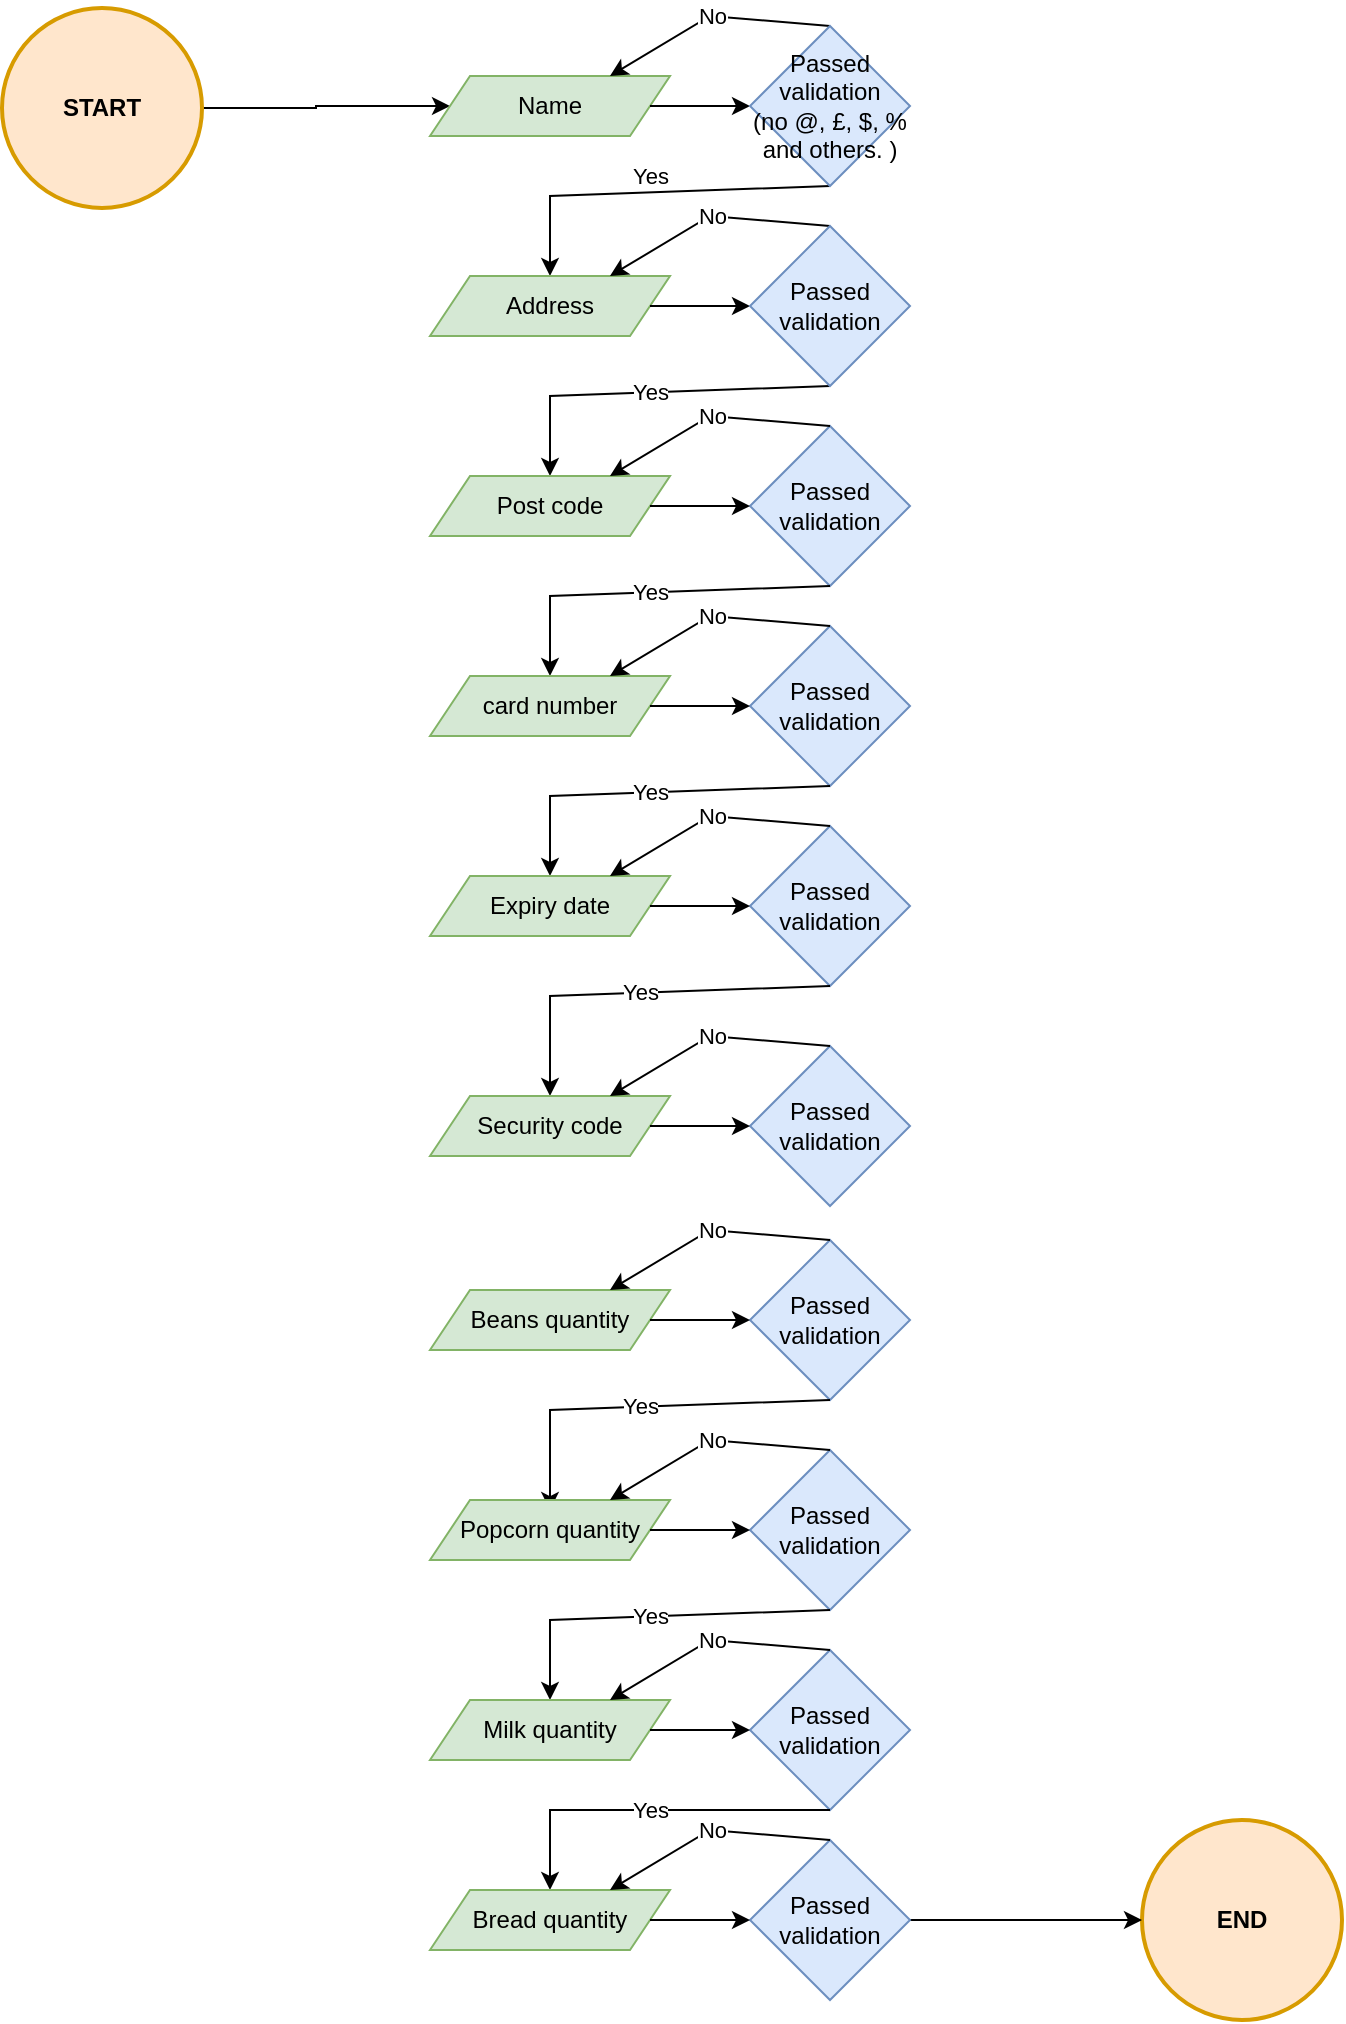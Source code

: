<mxfile version="21.0.6" type="device"><diagram name="Page-1" id="OQQZeZy7grx2D6E9rzKf"><mxGraphModel dx="1863" dy="949" grid="1" gridSize="10" guides="1" tooltips="1" connect="1" arrows="1" fold="1" page="1" pageScale="1" pageWidth="827" pageHeight="1169" math="0" shadow="0"><root><mxCell id="0"/><mxCell id="1" parent="0"/><mxCell id="w_laMxymY-m9GmhrIJja-57" value="" style="edgeStyle=orthogonalEdgeStyle;rounded=0;orthogonalLoop=1;jettySize=auto;html=1;" edge="1" parent="1" source="w_laMxymY-m9GmhrIJja-1" target="w_laMxymY-m9GmhrIJja-4"><mxGeometry relative="1" as="geometry"/></mxCell><mxCell id="w_laMxymY-m9GmhrIJja-1" value="&lt;b&gt;START&lt;/b&gt;" style="strokeWidth=2;html=1;shape=mxgraph.flowchart.start_2;whiteSpace=wrap;fillColor=#ffe6cc;strokeColor=#d79b00;" vertex="1" parent="1"><mxGeometry x="79" y="85" width="100" height="100" as="geometry"/></mxCell><mxCell id="w_laMxymY-m9GmhrIJja-56" value="END" style="strokeWidth=2;html=1;shape=mxgraph.flowchart.start_2;whiteSpace=wrap;fontStyle=1;fillColor=#ffe6cc;strokeColor=#d79b00;" vertex="1" parent="1"><mxGeometry x="649" y="991" width="100" height="100" as="geometry"/></mxCell><mxCell id="w_laMxymY-m9GmhrIJja-4" value="Name" style="shape=parallelogram;perimeter=parallelogramPerimeter;whiteSpace=wrap;html=1;fixedSize=1;strokeWidth=1;fillColor=#d5e8d4;strokeColor=#82b366;" vertex="1" parent="1"><mxGeometry x="293" y="119" width="120" height="30" as="geometry"/></mxCell><mxCell id="w_laMxymY-m9GmhrIJja-5" value="" style="edgeStyle=orthogonalEdgeStyle;rounded=0;orthogonalLoop=1;jettySize=auto;html=1;entryX=0;entryY=0.5;entryDx=0;entryDy=0;" edge="1" parent="1" source="w_laMxymY-m9GmhrIJja-4" target="w_laMxymY-m9GmhrIJja-32"><mxGeometry relative="1" as="geometry"><mxPoint x="453" y="134" as="targetPoint"/></mxGeometry></mxCell><mxCell id="w_laMxymY-m9GmhrIJja-6" value="No" style="endArrow=classic;html=1;rounded=0;exitX=0.5;exitY=0;exitDx=0;exitDy=0;entryX=0.75;entryY=0;entryDx=0;entryDy=0;" edge="1" parent="1" source="w_laMxymY-m9GmhrIJja-32" target="w_laMxymY-m9GmhrIJja-4"><mxGeometry width="50" height="50" relative="1" as="geometry"><mxPoint x="493" y="94" as="sourcePoint"/><mxPoint x="383" y="109" as="targetPoint"/><Array as="points"><mxPoint x="433" y="89"/></Array></mxGeometry></mxCell><mxCell id="w_laMxymY-m9GmhrIJja-7" value="Yes" style="endArrow=classic;html=1;rounded=0;entryX=0.5;entryY=0;entryDx=0;entryDy=0;exitX=0.5;exitY=1;exitDx=0;exitDy=0;" edge="1" parent="1" source="w_laMxymY-m9GmhrIJja-32" target="w_laMxymY-m9GmhrIJja-8"><mxGeometry x="-0.003" y="-8" width="50" height="50" relative="1" as="geometry"><mxPoint x="493" y="174" as="sourcePoint"/><mxPoint x="353" y="209" as="targetPoint"/><Array as="points"><mxPoint x="353" y="179"/></Array><mxPoint as="offset"/></mxGeometry></mxCell><mxCell id="w_laMxymY-m9GmhrIJja-8" value="Address" style="shape=parallelogram;perimeter=parallelogramPerimeter;whiteSpace=wrap;html=1;fixedSize=1;strokeWidth=1;fillColor=#d5e8d4;strokeColor=#82b366;" vertex="1" parent="1"><mxGeometry x="293" y="219" width="120" height="30" as="geometry"/></mxCell><mxCell id="w_laMxymY-m9GmhrIJja-9" value="" style="edgeStyle=orthogonalEdgeStyle;rounded=0;orthogonalLoop=1;jettySize=auto;html=1;entryX=0;entryY=0.5;entryDx=0;entryDy=0;" edge="1" parent="1" source="w_laMxymY-m9GmhrIJja-8" target="w_laMxymY-m9GmhrIJja-33"><mxGeometry relative="1" as="geometry"><mxPoint x="453" y="234" as="targetPoint"/></mxGeometry></mxCell><mxCell id="w_laMxymY-m9GmhrIJja-10" value="No" style="endArrow=classic;html=1;rounded=0;exitX=0.5;exitY=0;exitDx=0;exitDy=0;entryX=0.75;entryY=0;entryDx=0;entryDy=0;" edge="1" parent="1" source="w_laMxymY-m9GmhrIJja-33" target="w_laMxymY-m9GmhrIJja-8"><mxGeometry width="50" height="50" relative="1" as="geometry"><mxPoint x="493" y="194" as="sourcePoint"/><mxPoint x="383" y="209" as="targetPoint"/><Array as="points"><mxPoint x="433" y="189"/></Array></mxGeometry></mxCell><mxCell id="w_laMxymY-m9GmhrIJja-11" value="Yes" style="endArrow=classic;html=1;rounded=0;exitX=0.5;exitY=1;exitDx=0;exitDy=0;entryX=0.5;entryY=0;entryDx=0;entryDy=0;" edge="1" parent="1" source="w_laMxymY-m9GmhrIJja-33" target="w_laMxymY-m9GmhrIJja-12"><mxGeometry width="50" height="50" relative="1" as="geometry"><mxPoint x="493" y="274" as="sourcePoint"/><mxPoint x="353" y="309" as="targetPoint"/><Array as="points"><mxPoint x="353" y="279"/></Array></mxGeometry></mxCell><mxCell id="w_laMxymY-m9GmhrIJja-12" value="Post code" style="shape=parallelogram;perimeter=parallelogramPerimeter;whiteSpace=wrap;html=1;fixedSize=1;strokeWidth=1;fillColor=#d5e8d4;strokeColor=#82b366;" vertex="1" parent="1"><mxGeometry x="293" y="319" width="120" height="30" as="geometry"/></mxCell><mxCell id="w_laMxymY-m9GmhrIJja-13" value="Passed validation" style="rhombus;whiteSpace=wrap;html=1;strokeWidth=1;fillColor=#dae8fc;strokeColor=#6c8ebf;" vertex="1" parent="1"><mxGeometry x="453" y="294" width="80" height="80" as="geometry"/></mxCell><mxCell id="w_laMxymY-m9GmhrIJja-14" value="" style="edgeStyle=orthogonalEdgeStyle;rounded=0;orthogonalLoop=1;jettySize=auto;html=1;" edge="1" parent="1" source="w_laMxymY-m9GmhrIJja-12" target="w_laMxymY-m9GmhrIJja-13"><mxGeometry relative="1" as="geometry"/></mxCell><mxCell id="w_laMxymY-m9GmhrIJja-15" value="No" style="endArrow=classic;html=1;rounded=0;exitX=0.5;exitY=0;exitDx=0;exitDy=0;entryX=0.75;entryY=0;entryDx=0;entryDy=0;" edge="1" parent="1" source="w_laMxymY-m9GmhrIJja-13" target="w_laMxymY-m9GmhrIJja-12"><mxGeometry width="50" height="50" relative="1" as="geometry"><mxPoint x="593" y="389" as="sourcePoint"/><mxPoint x="383" y="309" as="targetPoint"/><Array as="points"><mxPoint x="433" y="289"/></Array></mxGeometry></mxCell><mxCell id="w_laMxymY-m9GmhrIJja-16" value="Yes" style="endArrow=classic;html=1;rounded=0;exitX=0.5;exitY=1;exitDx=0;exitDy=0;entryX=0.5;entryY=0;entryDx=0;entryDy=0;" edge="1" parent="1" source="w_laMxymY-m9GmhrIJja-13" target="w_laMxymY-m9GmhrIJja-17"><mxGeometry width="50" height="50" relative="1" as="geometry"><mxPoint x="493" y="399" as="sourcePoint"/><mxPoint x="353" y="409" as="targetPoint"/><Array as="points"><mxPoint x="353" y="379"/></Array></mxGeometry></mxCell><mxCell id="w_laMxymY-m9GmhrIJja-17" value="card number" style="shape=parallelogram;perimeter=parallelogramPerimeter;whiteSpace=wrap;html=1;fixedSize=1;strokeWidth=1;fillColor=#d5e8d4;strokeColor=#82b366;" vertex="1" parent="1"><mxGeometry x="293" y="419" width="120" height="30" as="geometry"/></mxCell><mxCell id="w_laMxymY-m9GmhrIJja-18" value="Passed validation" style="rhombus;whiteSpace=wrap;html=1;strokeWidth=1;fillColor=#dae8fc;strokeColor=#6c8ebf;" vertex="1" parent="1"><mxGeometry x="453" y="394" width="80" height="80" as="geometry"/></mxCell><mxCell id="w_laMxymY-m9GmhrIJja-19" value="" style="edgeStyle=orthogonalEdgeStyle;rounded=0;orthogonalLoop=1;jettySize=auto;html=1;" edge="1" parent="1" source="w_laMxymY-m9GmhrIJja-17" target="w_laMxymY-m9GmhrIJja-18"><mxGeometry relative="1" as="geometry"/></mxCell><mxCell id="w_laMxymY-m9GmhrIJja-20" value="No" style="endArrow=classic;html=1;rounded=0;exitX=0.5;exitY=0;exitDx=0;exitDy=0;entryX=0.75;entryY=0;entryDx=0;entryDy=0;" edge="1" parent="1" source="w_laMxymY-m9GmhrIJja-18" target="w_laMxymY-m9GmhrIJja-17"><mxGeometry width="50" height="50" relative="1" as="geometry"><mxPoint x="593" y="489" as="sourcePoint"/><mxPoint x="383" y="409" as="targetPoint"/><Array as="points"><mxPoint x="433" y="389"/></Array></mxGeometry></mxCell><mxCell id="w_laMxymY-m9GmhrIJja-21" value="Yes" style="endArrow=classic;html=1;rounded=0;exitX=0.5;exitY=1;exitDx=0;exitDy=0;entryX=0.5;entryY=0;entryDx=0;entryDy=0;" edge="1" parent="1" source="w_laMxymY-m9GmhrIJja-18" target="w_laMxymY-m9GmhrIJja-22"><mxGeometry width="50" height="50" relative="1" as="geometry"><mxPoint x="493" y="499" as="sourcePoint"/><mxPoint x="353" y="529" as="targetPoint"/><Array as="points"><mxPoint x="353" y="479"/></Array></mxGeometry></mxCell><mxCell id="w_laMxymY-m9GmhrIJja-22" value="Expiry date" style="shape=parallelogram;perimeter=parallelogramPerimeter;whiteSpace=wrap;html=1;fixedSize=1;strokeWidth=1;fillColor=#d5e8d4;strokeColor=#82b366;" vertex="1" parent="1"><mxGeometry x="293" y="519" width="120" height="30" as="geometry"/></mxCell><mxCell id="w_laMxymY-m9GmhrIJja-23" value="Passed validation" style="rhombus;whiteSpace=wrap;html=1;strokeWidth=1;fillColor=#dae8fc;strokeColor=#6c8ebf;" vertex="1" parent="1"><mxGeometry x="453" y="494" width="80" height="80" as="geometry"/></mxCell><mxCell id="w_laMxymY-m9GmhrIJja-24" value="" style="edgeStyle=orthogonalEdgeStyle;rounded=0;orthogonalLoop=1;jettySize=auto;html=1;" edge="1" parent="1" source="w_laMxymY-m9GmhrIJja-22" target="w_laMxymY-m9GmhrIJja-23"><mxGeometry relative="1" as="geometry"/></mxCell><mxCell id="w_laMxymY-m9GmhrIJja-25" value="No" style="endArrow=classic;html=1;rounded=0;exitX=0.5;exitY=0;exitDx=0;exitDy=0;entryX=0.75;entryY=0;entryDx=0;entryDy=0;" edge="1" parent="1" source="w_laMxymY-m9GmhrIJja-23" target="w_laMxymY-m9GmhrIJja-22"><mxGeometry width="50" height="50" relative="1" as="geometry"><mxPoint x="593" y="589" as="sourcePoint"/><mxPoint x="383" y="509" as="targetPoint"/><Array as="points"><mxPoint x="433" y="489"/></Array></mxGeometry></mxCell><mxCell id="w_laMxymY-m9GmhrIJja-26" value="Yes" style="endArrow=classic;html=1;rounded=0;exitX=0.5;exitY=1;exitDx=0;exitDy=0;entryX=0.5;entryY=0;entryDx=0;entryDy=0;" edge="1" parent="1" source="w_laMxymY-m9GmhrIJja-23" target="w_laMxymY-m9GmhrIJja-27"><mxGeometry width="50" height="50" relative="1" as="geometry"><mxPoint x="493" y="599" as="sourcePoint"/><mxPoint x="353" y="629" as="targetPoint"/><Array as="points"><mxPoint x="353" y="579"/></Array></mxGeometry></mxCell><mxCell id="w_laMxymY-m9GmhrIJja-27" value="Security code" style="shape=parallelogram;perimeter=parallelogramPerimeter;whiteSpace=wrap;html=1;fixedSize=1;strokeWidth=1;fillColor=#d5e8d4;strokeColor=#82b366;" vertex="1" parent="1"><mxGeometry x="293" y="629" width="120" height="30" as="geometry"/></mxCell><mxCell id="w_laMxymY-m9GmhrIJja-28" value="Passed validation" style="rhombus;whiteSpace=wrap;html=1;strokeWidth=1;fillColor=#dae8fc;strokeColor=#6c8ebf;" vertex="1" parent="1"><mxGeometry x="453" y="604" width="80" height="80" as="geometry"/></mxCell><mxCell id="w_laMxymY-m9GmhrIJja-29" value="" style="edgeStyle=orthogonalEdgeStyle;rounded=0;orthogonalLoop=1;jettySize=auto;html=1;" edge="1" parent="1" source="w_laMxymY-m9GmhrIJja-27" target="w_laMxymY-m9GmhrIJja-28"><mxGeometry relative="1" as="geometry"/></mxCell><mxCell id="w_laMxymY-m9GmhrIJja-30" value="No" style="endArrow=classic;html=1;rounded=0;exitX=0.5;exitY=0;exitDx=0;exitDy=0;entryX=0.75;entryY=0;entryDx=0;entryDy=0;" edge="1" parent="1" source="w_laMxymY-m9GmhrIJja-28" target="w_laMxymY-m9GmhrIJja-27"><mxGeometry width="50" height="50" relative="1" as="geometry"><mxPoint x="593" y="699" as="sourcePoint"/><mxPoint x="383" y="619" as="targetPoint"/><Array as="points"><mxPoint x="433" y="599"/></Array></mxGeometry></mxCell><mxCell id="w_laMxymY-m9GmhrIJja-32" value="Passed validation (no&amp;nbsp;@, £, $, % and others. )" style="rhombus;whiteSpace=wrap;html=1;strokeWidth=1;fillColor=#dae8fc;strokeColor=#6c8ebf;" vertex="1" parent="1"><mxGeometry x="453" y="94" width="80" height="80" as="geometry"/></mxCell><mxCell id="w_laMxymY-m9GmhrIJja-33" value="Passed validation" style="rhombus;whiteSpace=wrap;html=1;strokeWidth=1;fillColor=#dae8fc;strokeColor=#6c8ebf;" vertex="1" parent="1"><mxGeometry x="453" y="194" width="80" height="80" as="geometry"/></mxCell><mxCell id="w_laMxymY-m9GmhrIJja-36" value="Beans quantity" style="shape=parallelogram;perimeter=parallelogramPerimeter;whiteSpace=wrap;html=1;fixedSize=1;strokeWidth=1;fillColor=#d5e8d4;strokeColor=#82b366;" vertex="1" parent="1"><mxGeometry x="293" y="726" width="120" height="30" as="geometry"/></mxCell><mxCell id="w_laMxymY-m9GmhrIJja-37" value="Passed validation" style="rhombus;whiteSpace=wrap;html=1;strokeWidth=1;fillColor=#dae8fc;strokeColor=#6c8ebf;" vertex="1" parent="1"><mxGeometry x="453" y="701" width="80" height="80" as="geometry"/></mxCell><mxCell id="w_laMxymY-m9GmhrIJja-38" value="" style="edgeStyle=orthogonalEdgeStyle;rounded=0;orthogonalLoop=1;jettySize=auto;html=1;" edge="1" parent="1" source="w_laMxymY-m9GmhrIJja-36" target="w_laMxymY-m9GmhrIJja-37"><mxGeometry relative="1" as="geometry"/></mxCell><mxCell id="w_laMxymY-m9GmhrIJja-39" value="No" style="endArrow=classic;html=1;rounded=0;exitX=0.5;exitY=0;exitDx=0;exitDy=0;entryX=0.75;entryY=0;entryDx=0;entryDy=0;" edge="1" parent="1" source="w_laMxymY-m9GmhrIJja-37" target="w_laMxymY-m9GmhrIJja-36"><mxGeometry width="50" height="50" relative="1" as="geometry"><mxPoint x="593" y="796" as="sourcePoint"/><mxPoint x="383" y="716" as="targetPoint"/><Array as="points"><mxPoint x="433" y="696"/></Array></mxGeometry></mxCell><mxCell id="w_laMxymY-m9GmhrIJja-40" value="Yes" style="endArrow=classic;html=1;rounded=0;exitX=0.5;exitY=1;exitDx=0;exitDy=0;entryX=0.5;entryY=0.167;entryDx=0;entryDy=0;entryPerimeter=0;" edge="1" parent="1" source="w_laMxymY-m9GmhrIJja-37" target="w_laMxymY-m9GmhrIJja-41"><mxGeometry width="50" height="50" relative="1" as="geometry"><mxPoint x="493" y="806" as="sourcePoint"/><mxPoint x="353" y="826" as="targetPoint"/><Array as="points"><mxPoint x="353" y="786"/></Array></mxGeometry></mxCell><mxCell id="w_laMxymY-m9GmhrIJja-41" value="Popcorn quantity" style="shape=parallelogram;perimeter=parallelogramPerimeter;whiteSpace=wrap;html=1;fixedSize=1;strokeWidth=1;fillColor=#d5e8d4;strokeColor=#82b366;" vertex="1" parent="1"><mxGeometry x="293" y="831" width="120" height="30" as="geometry"/></mxCell><mxCell id="w_laMxymY-m9GmhrIJja-42" value="Passed validation" style="rhombus;whiteSpace=wrap;html=1;strokeWidth=1;fillColor=#dae8fc;strokeColor=#6c8ebf;" vertex="1" parent="1"><mxGeometry x="453" y="806" width="80" height="80" as="geometry"/></mxCell><mxCell id="w_laMxymY-m9GmhrIJja-43" value="" style="edgeStyle=orthogonalEdgeStyle;rounded=0;orthogonalLoop=1;jettySize=auto;html=1;" edge="1" parent="1" source="w_laMxymY-m9GmhrIJja-41" target="w_laMxymY-m9GmhrIJja-42"><mxGeometry relative="1" as="geometry"/></mxCell><mxCell id="w_laMxymY-m9GmhrIJja-44" value="No" style="endArrow=classic;html=1;rounded=0;exitX=0.5;exitY=0;exitDx=0;exitDy=0;entryX=0.75;entryY=0;entryDx=0;entryDy=0;" edge="1" parent="1" source="w_laMxymY-m9GmhrIJja-42" target="w_laMxymY-m9GmhrIJja-41"><mxGeometry width="50" height="50" relative="1" as="geometry"><mxPoint x="593" y="901" as="sourcePoint"/><mxPoint x="383" y="821" as="targetPoint"/><Array as="points"><mxPoint x="433" y="801"/></Array></mxGeometry></mxCell><mxCell id="w_laMxymY-m9GmhrIJja-45" value="Yes" style="endArrow=classic;html=1;rounded=0;exitX=0.5;exitY=1;exitDx=0;exitDy=0;entryX=0.5;entryY=0;entryDx=0;entryDy=0;" edge="1" parent="1" source="w_laMxymY-m9GmhrIJja-42" target="w_laMxymY-m9GmhrIJja-46"><mxGeometry width="50" height="50" relative="1" as="geometry"><mxPoint x="493" y="911" as="sourcePoint"/><mxPoint x="353" y="931" as="targetPoint"/><Array as="points"><mxPoint x="353" y="891"/></Array></mxGeometry></mxCell><mxCell id="w_laMxymY-m9GmhrIJja-46" value="Milk quantity" style="shape=parallelogram;perimeter=parallelogramPerimeter;whiteSpace=wrap;html=1;fixedSize=1;strokeWidth=1;fillColor=#d5e8d4;strokeColor=#82b366;" vertex="1" parent="1"><mxGeometry x="293" y="931" width="120" height="30" as="geometry"/></mxCell><mxCell id="w_laMxymY-m9GmhrIJja-47" value="Passed validation" style="rhombus;whiteSpace=wrap;html=1;strokeWidth=1;fillColor=#dae8fc;strokeColor=#6c8ebf;" vertex="1" parent="1"><mxGeometry x="453" y="906" width="80" height="80" as="geometry"/></mxCell><mxCell id="w_laMxymY-m9GmhrIJja-48" value="" style="edgeStyle=orthogonalEdgeStyle;rounded=0;orthogonalLoop=1;jettySize=auto;html=1;" edge="1" parent="1" source="w_laMxymY-m9GmhrIJja-46" target="w_laMxymY-m9GmhrIJja-47"><mxGeometry relative="1" as="geometry"/></mxCell><mxCell id="w_laMxymY-m9GmhrIJja-49" value="No" style="endArrow=classic;html=1;rounded=0;exitX=0.5;exitY=0;exitDx=0;exitDy=0;entryX=0.75;entryY=0;entryDx=0;entryDy=0;" edge="1" parent="1" source="w_laMxymY-m9GmhrIJja-47" target="w_laMxymY-m9GmhrIJja-46"><mxGeometry width="50" height="50" relative="1" as="geometry"><mxPoint x="593" y="1001" as="sourcePoint"/><mxPoint x="383" y="921" as="targetPoint"/><Array as="points"><mxPoint x="433" y="901"/></Array></mxGeometry></mxCell><mxCell id="w_laMxymY-m9GmhrIJja-50" value="Yes" style="endArrow=classic;html=1;rounded=0;exitX=0.5;exitY=1;exitDx=0;exitDy=0;entryX=0.5;entryY=0;entryDx=0;entryDy=0;" edge="1" parent="1" source="w_laMxymY-m9GmhrIJja-47" target="w_laMxymY-m9GmhrIJja-51"><mxGeometry width="50" height="50" relative="1" as="geometry"><mxPoint x="493" y="1026" as="sourcePoint"/><mxPoint x="353" y="1026" as="targetPoint"/><Array as="points"><mxPoint x="353" y="986"/></Array></mxGeometry></mxCell><mxCell id="w_laMxymY-m9GmhrIJja-51" value="Bread quantity" style="shape=parallelogram;perimeter=parallelogramPerimeter;whiteSpace=wrap;html=1;fixedSize=1;strokeWidth=1;fillColor=#d5e8d4;strokeColor=#82b366;" vertex="1" parent="1"><mxGeometry x="293" y="1026" width="120" height="30" as="geometry"/></mxCell><mxCell id="w_laMxymY-m9GmhrIJja-59" value="" style="edgeStyle=orthogonalEdgeStyle;rounded=0;orthogonalLoop=1;jettySize=auto;html=1;" edge="1" parent="1" source="w_laMxymY-m9GmhrIJja-52" target="w_laMxymY-m9GmhrIJja-56"><mxGeometry relative="1" as="geometry"/></mxCell><mxCell id="w_laMxymY-m9GmhrIJja-52" value="Passed validation" style="rhombus;whiteSpace=wrap;html=1;strokeWidth=1;fillColor=#dae8fc;strokeColor=#6c8ebf;" vertex="1" parent="1"><mxGeometry x="453" y="1001" width="80" height="80" as="geometry"/></mxCell><mxCell id="w_laMxymY-m9GmhrIJja-53" value="" style="edgeStyle=orthogonalEdgeStyle;rounded=0;orthogonalLoop=1;jettySize=auto;html=1;" edge="1" parent="1" source="w_laMxymY-m9GmhrIJja-51" target="w_laMxymY-m9GmhrIJja-52"><mxGeometry relative="1" as="geometry"/></mxCell><mxCell id="w_laMxymY-m9GmhrIJja-54" value="No" style="endArrow=classic;html=1;rounded=0;exitX=0.5;exitY=0;exitDx=0;exitDy=0;entryX=0.75;entryY=0;entryDx=0;entryDy=0;" edge="1" parent="1" source="w_laMxymY-m9GmhrIJja-52" target="w_laMxymY-m9GmhrIJja-51"><mxGeometry width="50" height="50" relative="1" as="geometry"><mxPoint x="593" y="1096" as="sourcePoint"/><mxPoint x="383" y="1016" as="targetPoint"/><Array as="points"><mxPoint x="433" y="996"/></Array></mxGeometry></mxCell></root></mxGraphModel></diagram></mxfile>